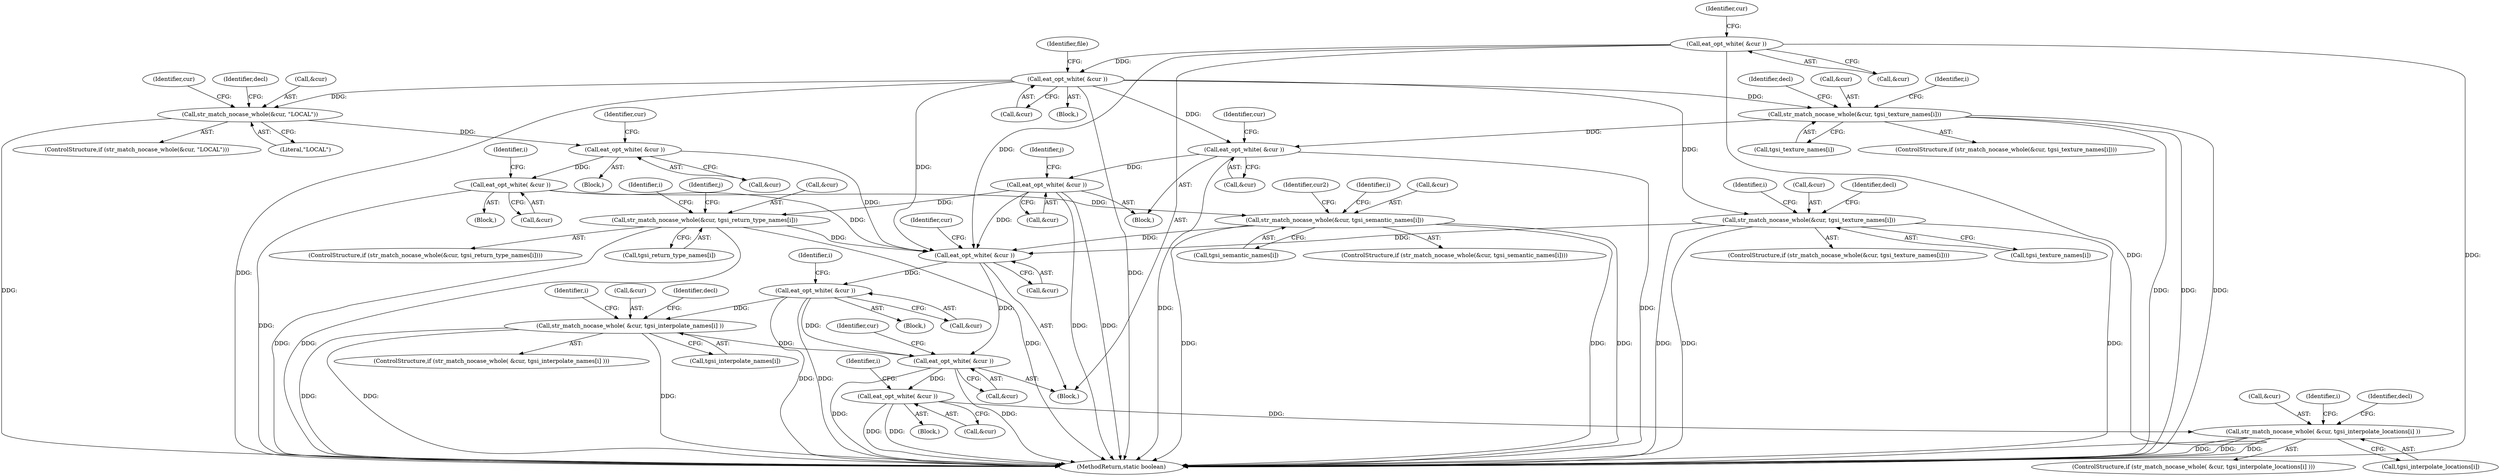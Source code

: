 digraph "0_virglrenderer_e534b51ca3c3cd25f3990589932a9ed711c59b27@array" {
"1003703" [label="(Call,str_match_nocase_whole( &cur, tgsi_interpolate_names[i] ))"];
"1003689" [label="(Call,eat_opt_white( &cur ))"];
"1003674" [label="(Call,eat_opt_white( &cur ))"];
"1003571" [label="(Call,eat_opt_white( &cur ))"];
"1003560" [label="(Call,eat_opt_white( &cur ))"];
"1003538" [label="(Call,str_match_nocase_whole(&cur, \"LOCAL\"))"];
"1003223" [label="(Call,eat_opt_white( &cur ))"];
"1003120" [label="(Call,eat_opt_white( &cur ))"];
"1003407" [label="(Call,str_match_nocase_whole(&cur, tgsi_return_type_names[i]))"];
"1003383" [label="(Call,eat_opt_white( &cur ))"];
"1003367" [label="(Call,eat_opt_white( &cur ))"];
"1003342" [label="(Call,str_match_nocase_whole(&cur, tgsi_texture_names[i]))"];
"1003585" [label="(Call,str_match_nocase_whole(&cur, tgsi_semantic_names[i]))"];
"1003242" [label="(Call,str_match_nocase_whole(&cur, tgsi_texture_names[i]))"];
"1003745" [label="(Call,eat_opt_white( &cur ))"];
"1003760" [label="(Call,eat_opt_white( &cur ))"];
"1003774" [label="(Call,str_match_nocase_whole( &cur, tgsi_interpolate_locations[i] ))"];
"1003586" [label="(Call,&cur)"];
"1002976" [label="(Block,)"];
"1003675" [label="(Call,&cur)"];
"1003342" [label="(Call,str_match_nocase_whole(&cur, tgsi_texture_names[i]))"];
"1003242" [label="(Call,str_match_nocase_whole(&cur, tgsi_texture_names[i]))"];
"1003561" [label="(Call,&cur)"];
"1003760" [label="(Call,eat_opt_white( &cur ))"];
"1003536" [label="(Block,)"];
"1003674" [label="(Call,eat_opt_white( &cur ))"];
"1003556" [label="(Identifier,cur)"];
"1003702" [label="(ControlStructure,if (str_match_nocase_whole( &cur, tgsi_interpolate_names[i] )))"];
"1003745" [label="(Call,eat_opt_white( &cur ))"];
"1003681" [label="(Identifier,cur)"];
"1003415" [label="(Identifier,j)"];
"1003700" [label="(Identifier,i)"];
"1003341" [label="(ControlStructure,if (str_match_nocase_whole(&cur, tgsi_texture_names[i])))"];
"1003594" [label="(Identifier,cur2)"];
"1003245" [label="(Call,tgsi_texture_names[i])"];
"1003252" [label="(Identifier,decl)"];
"1003784" [label="(Identifier,decl)"];
"1003330" [label="(Block,)"];
"1003352" [label="(Identifier,decl)"];
"1003566" [label="(Identifier,cur)"];
"1004155" [label="(MethodReturn,static boolean)"];
"1003223" [label="(Call,eat_opt_white( &cur ))"];
"1003774" [label="(Call,str_match_nocase_whole( &cur, tgsi_interpolate_locations[i] ))"];
"1003345" [label="(Call,tgsi_texture_names[i])"];
"1003588" [label="(Call,tgsi_semantic_names[i])"];
"1003224" [label="(Call,&cur)"];
"1003538" [label="(Call,str_match_nocase_whole(&cur, \"LOCAL\"))"];
"1003368" [label="(Call,&cur)"];
"1003765" [label="(Identifier,i)"];
"1003560" [label="(Call,eat_opt_white( &cur ))"];
"1003704" [label="(Call,&cur)"];
"1003408" [label="(Call,&cur)"];
"1003241" [label="(ControlStructure,if (str_match_nocase_whole(&cur, tgsi_texture_names[i])))"];
"1003685" [label="(Block,)"];
"1003752" [label="(Identifier,cur)"];
"1003367" [label="(Call,eat_opt_white( &cur ))"];
"1003576" [label="(Identifier,i)"];
"1003121" [label="(Call,&cur)"];
"1003404" [label="(Identifier,i)"];
"1003585" [label="(Call,str_match_nocase_whole(&cur, tgsi_semantic_names[i]))"];
"1003218" [label="(Block,)"];
"1003407" [label="(Call,str_match_nocase_whole(&cur, tgsi_return_type_names[i]))"];
"1003239" [label="(Identifier,i)"];
"1003243" [label="(Call,&cur)"];
"1003410" [label="(Call,tgsi_return_type_names[i])"];
"1003777" [label="(Call,tgsi_interpolate_locations[i])"];
"1003546" [label="(Identifier,decl)"];
"1003694" [label="(Identifier,i)"];
"1003539" [label="(Call,&cur)"];
"1003773" [label="(ControlStructure,if (str_match_nocase_whole( &cur, tgsi_interpolate_locations[i] )))"];
"1003388" [label="(Identifier,j)"];
"1003126" [label="(Identifier,cur)"];
"1003761" [label="(Call,&cur)"];
"1003383" [label="(Call,eat_opt_white( &cur ))"];
"1003571" [label="(Call,eat_opt_white( &cur ))"];
"1003373" [label="(Identifier,cur)"];
"1003228" [label="(Identifier,file)"];
"1003775" [label="(Call,&cur)"];
"1003582" [label="(Identifier,i)"];
"1003713" [label="(Identifier,decl)"];
"1003690" [label="(Call,&cur)"];
"1003568" [label="(Block,)"];
"1003537" [label="(ControlStructure,if (str_match_nocase_whole(&cur, \"LOCAL\")))"];
"1003756" [label="(Block,)"];
"1003706" [label="(Call,tgsi_interpolate_names[i])"];
"1003406" [label="(ControlStructure,if (str_match_nocase_whole(&cur, tgsi_return_type_names[i])))"];
"1003120" [label="(Call,eat_opt_white( &cur ))"];
"1003689" [label="(Call,eat_opt_white( &cur ))"];
"1003384" [label="(Call,&cur)"];
"1003343" [label="(Call,&cur)"];
"1003771" [label="(Identifier,i)"];
"1003339" [label="(Identifier,i)"];
"1003746" [label="(Call,&cur)"];
"1003572" [label="(Call,&cur)"];
"1003541" [label="(Literal,\"LOCAL\")"];
"1003584" [label="(ControlStructure,if (str_match_nocase_whole(&cur, tgsi_semantic_names[i])))"];
"1003703" [label="(Call,str_match_nocase_whole( &cur, tgsi_interpolate_names[i] ))"];
"1003703" -> "1003702"  [label="AST: "];
"1003703" -> "1003706"  [label="CFG: "];
"1003704" -> "1003703"  [label="AST: "];
"1003706" -> "1003703"  [label="AST: "];
"1003713" -> "1003703"  [label="CFG: "];
"1003700" -> "1003703"  [label="CFG: "];
"1003703" -> "1004155"  [label="DDG: "];
"1003703" -> "1004155"  [label="DDG: "];
"1003703" -> "1004155"  [label="DDG: "];
"1003689" -> "1003703"  [label="DDG: "];
"1003703" -> "1003745"  [label="DDG: "];
"1003689" -> "1003685"  [label="AST: "];
"1003689" -> "1003690"  [label="CFG: "];
"1003690" -> "1003689"  [label="AST: "];
"1003694" -> "1003689"  [label="CFG: "];
"1003689" -> "1004155"  [label="DDG: "];
"1003689" -> "1004155"  [label="DDG: "];
"1003674" -> "1003689"  [label="DDG: "];
"1003689" -> "1003745"  [label="DDG: "];
"1003674" -> "1002976"  [label="AST: "];
"1003674" -> "1003675"  [label="CFG: "];
"1003675" -> "1003674"  [label="AST: "];
"1003681" -> "1003674"  [label="CFG: "];
"1003571" -> "1003674"  [label="DDG: "];
"1003407" -> "1003674"  [label="DDG: "];
"1003585" -> "1003674"  [label="DDG: "];
"1003383" -> "1003674"  [label="DDG: "];
"1003242" -> "1003674"  [label="DDG: "];
"1003120" -> "1003674"  [label="DDG: "];
"1003560" -> "1003674"  [label="DDG: "];
"1003223" -> "1003674"  [label="DDG: "];
"1003674" -> "1003745"  [label="DDG: "];
"1003571" -> "1003568"  [label="AST: "];
"1003571" -> "1003572"  [label="CFG: "];
"1003572" -> "1003571"  [label="AST: "];
"1003576" -> "1003571"  [label="CFG: "];
"1003571" -> "1004155"  [label="DDG: "];
"1003560" -> "1003571"  [label="DDG: "];
"1003571" -> "1003585"  [label="DDG: "];
"1003560" -> "1003536"  [label="AST: "];
"1003560" -> "1003561"  [label="CFG: "];
"1003561" -> "1003560"  [label="AST: "];
"1003566" -> "1003560"  [label="CFG: "];
"1003538" -> "1003560"  [label="DDG: "];
"1003538" -> "1003537"  [label="AST: "];
"1003538" -> "1003541"  [label="CFG: "];
"1003539" -> "1003538"  [label="AST: "];
"1003541" -> "1003538"  [label="AST: "];
"1003546" -> "1003538"  [label="CFG: "];
"1003556" -> "1003538"  [label="CFG: "];
"1003538" -> "1004155"  [label="DDG: "];
"1003223" -> "1003538"  [label="DDG: "];
"1003223" -> "1003218"  [label="AST: "];
"1003223" -> "1003224"  [label="CFG: "];
"1003224" -> "1003223"  [label="AST: "];
"1003228" -> "1003223"  [label="CFG: "];
"1003223" -> "1004155"  [label="DDG: "];
"1003223" -> "1004155"  [label="DDG: "];
"1003120" -> "1003223"  [label="DDG: "];
"1003223" -> "1003242"  [label="DDG: "];
"1003223" -> "1003342"  [label="DDG: "];
"1003223" -> "1003367"  [label="DDG: "];
"1003120" -> "1002976"  [label="AST: "];
"1003120" -> "1003121"  [label="CFG: "];
"1003121" -> "1003120"  [label="AST: "];
"1003126" -> "1003120"  [label="CFG: "];
"1003120" -> "1004155"  [label="DDG: "];
"1003120" -> "1004155"  [label="DDG: "];
"1003407" -> "1003406"  [label="AST: "];
"1003407" -> "1003410"  [label="CFG: "];
"1003408" -> "1003407"  [label="AST: "];
"1003410" -> "1003407"  [label="AST: "];
"1003415" -> "1003407"  [label="CFG: "];
"1003404" -> "1003407"  [label="CFG: "];
"1003407" -> "1004155"  [label="DDG: "];
"1003407" -> "1004155"  [label="DDG: "];
"1003407" -> "1004155"  [label="DDG: "];
"1003383" -> "1003407"  [label="DDG: "];
"1003383" -> "1003330"  [label="AST: "];
"1003383" -> "1003384"  [label="CFG: "];
"1003384" -> "1003383"  [label="AST: "];
"1003388" -> "1003383"  [label="CFG: "];
"1003383" -> "1004155"  [label="DDG: "];
"1003383" -> "1004155"  [label="DDG: "];
"1003367" -> "1003383"  [label="DDG: "];
"1003367" -> "1003330"  [label="AST: "];
"1003367" -> "1003368"  [label="CFG: "];
"1003368" -> "1003367"  [label="AST: "];
"1003373" -> "1003367"  [label="CFG: "];
"1003367" -> "1004155"  [label="DDG: "];
"1003367" -> "1004155"  [label="DDG: "];
"1003342" -> "1003367"  [label="DDG: "];
"1003342" -> "1003341"  [label="AST: "];
"1003342" -> "1003345"  [label="CFG: "];
"1003343" -> "1003342"  [label="AST: "];
"1003345" -> "1003342"  [label="AST: "];
"1003352" -> "1003342"  [label="CFG: "];
"1003339" -> "1003342"  [label="CFG: "];
"1003342" -> "1004155"  [label="DDG: "];
"1003342" -> "1004155"  [label="DDG: "];
"1003342" -> "1004155"  [label="DDG: "];
"1003585" -> "1003584"  [label="AST: "];
"1003585" -> "1003588"  [label="CFG: "];
"1003586" -> "1003585"  [label="AST: "];
"1003588" -> "1003585"  [label="AST: "];
"1003594" -> "1003585"  [label="CFG: "];
"1003582" -> "1003585"  [label="CFG: "];
"1003585" -> "1004155"  [label="DDG: "];
"1003585" -> "1004155"  [label="DDG: "];
"1003585" -> "1004155"  [label="DDG: "];
"1003242" -> "1003241"  [label="AST: "];
"1003242" -> "1003245"  [label="CFG: "];
"1003243" -> "1003242"  [label="AST: "];
"1003245" -> "1003242"  [label="AST: "];
"1003252" -> "1003242"  [label="CFG: "];
"1003239" -> "1003242"  [label="CFG: "];
"1003242" -> "1004155"  [label="DDG: "];
"1003242" -> "1004155"  [label="DDG: "];
"1003242" -> "1004155"  [label="DDG: "];
"1003745" -> "1002976"  [label="AST: "];
"1003745" -> "1003746"  [label="CFG: "];
"1003746" -> "1003745"  [label="AST: "];
"1003752" -> "1003745"  [label="CFG: "];
"1003745" -> "1004155"  [label="DDG: "];
"1003745" -> "1004155"  [label="DDG: "];
"1003745" -> "1003760"  [label="DDG: "];
"1003760" -> "1003756"  [label="AST: "];
"1003760" -> "1003761"  [label="CFG: "];
"1003761" -> "1003760"  [label="AST: "];
"1003765" -> "1003760"  [label="CFG: "];
"1003760" -> "1004155"  [label="DDG: "];
"1003760" -> "1004155"  [label="DDG: "];
"1003760" -> "1003774"  [label="DDG: "];
"1003774" -> "1003773"  [label="AST: "];
"1003774" -> "1003777"  [label="CFG: "];
"1003775" -> "1003774"  [label="AST: "];
"1003777" -> "1003774"  [label="AST: "];
"1003784" -> "1003774"  [label="CFG: "];
"1003771" -> "1003774"  [label="CFG: "];
"1003774" -> "1004155"  [label="DDG: "];
"1003774" -> "1004155"  [label="DDG: "];
"1003774" -> "1004155"  [label="DDG: "];
}
